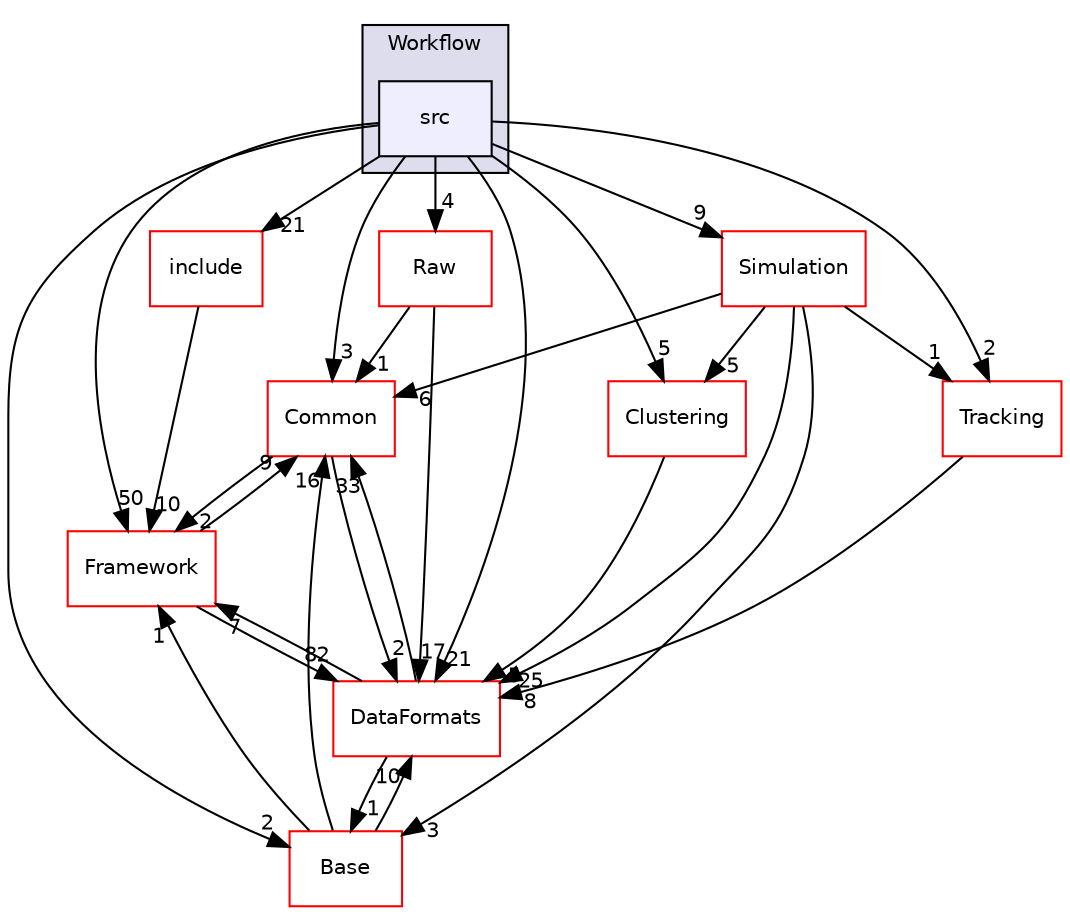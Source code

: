 digraph "/home/travis/build/AliceO2Group/AliceO2/Detectors/MUON/MID/Workflow/src" {
  bgcolor=transparent;
  compound=true
  node [ fontsize="10", fontname="Helvetica"];
  edge [ labelfontsize="10", labelfontname="Helvetica"];
  subgraph clusterdir_541a9f579a56d3c8f641580c9f97913d {
    graph [ bgcolor="#ddddee", pencolor="black", label="Workflow" fontname="Helvetica", fontsize="10", URL="dir_541a9f579a56d3c8f641580c9f97913d.html"]
  dir_d175ccbdd0bad50605561880a8518417 [shape=box, label="src", style="filled", fillcolor="#eeeeff", pencolor="black", URL="dir_d175ccbdd0bad50605561880a8518417.html"];
  }
  dir_4ab6b4cc6a7edbff49100e9123df213f [shape=box label="Common" color="red" URL="dir_4ab6b4cc6a7edbff49100e9123df213f.html"];
  dir_754f2fe7806627988f6bd801b7f2fe5b [shape=box label="Clustering" color="red" URL="dir_754f2fe7806627988f6bd801b7f2fe5b.html"];
  dir_37c90836491b695b472bf98d1be8336b [shape=box label="Base" color="red" URL="dir_37c90836491b695b472bf98d1be8336b.html"];
  dir_2bb5eb61d33140858f79122ad9ee2c7f [shape=box label="include" color="red" URL="dir_2bb5eb61d33140858f79122ad9ee2c7f.html"];
  dir_55bb03bc4479a61c5f6db133927cb48c [shape=box label="Raw" color="red" URL="dir_55bb03bc4479a61c5f6db133927cb48c.html"];
  dir_2810eaf0225063d73e08d8eeeb8a37b8 [shape=box label="Simulation" color="red" URL="dir_2810eaf0225063d73e08d8eeeb8a37b8.html"];
  dir_c6781640d5720511e35c6e7f87460ee7 [shape=box label="Tracking" color="red" URL="dir_c6781640d5720511e35c6e7f87460ee7.html"];
  dir_bcbb2cf9a3d3d83e5515c82071a07177 [shape=box label="Framework" color="red" URL="dir_bcbb2cf9a3d3d83e5515c82071a07177.html"];
  dir_2171f7ec022c5423887b07c69b2f5b48 [shape=box label="DataFormats" color="red" URL="dir_2171f7ec022c5423887b07c69b2f5b48.html"];
  dir_4ab6b4cc6a7edbff49100e9123df213f->dir_bcbb2cf9a3d3d83e5515c82071a07177 [headlabel="2", labeldistance=1.5 headhref="dir_000027_000013.html"];
  dir_4ab6b4cc6a7edbff49100e9123df213f->dir_2171f7ec022c5423887b07c69b2f5b48 [headlabel="2", labeldistance=1.5 headhref="dir_000027_000076.html"];
  dir_754f2fe7806627988f6bd801b7f2fe5b->dir_2171f7ec022c5423887b07c69b2f5b48 [headlabel="5", labeldistance=1.5 headhref="dir_000416_000076.html"];
  dir_37c90836491b695b472bf98d1be8336b->dir_4ab6b4cc6a7edbff49100e9123df213f [headlabel="16", labeldistance=1.5 headhref="dir_000276_000027.html"];
  dir_37c90836491b695b472bf98d1be8336b->dir_bcbb2cf9a3d3d83e5515c82071a07177 [headlabel="1", labeldistance=1.5 headhref="dir_000276_000013.html"];
  dir_37c90836491b695b472bf98d1be8336b->dir_2171f7ec022c5423887b07c69b2f5b48 [headlabel="10", labeldistance=1.5 headhref="dir_000276_000076.html"];
  dir_2bb5eb61d33140858f79122ad9ee2c7f->dir_bcbb2cf9a3d3d83e5515c82071a07177 [headlabel="10", labeldistance=1.5 headhref="dir_000380_000013.html"];
  dir_55bb03bc4479a61c5f6db133927cb48c->dir_4ab6b4cc6a7edbff49100e9123df213f [headlabel="1", labeldistance=1.5 headhref="dir_000419_000027.html"];
  dir_55bb03bc4479a61c5f6db133927cb48c->dir_2171f7ec022c5423887b07c69b2f5b48 [headlabel="17", labeldistance=1.5 headhref="dir_000419_000076.html"];
  dir_2810eaf0225063d73e08d8eeeb8a37b8->dir_4ab6b4cc6a7edbff49100e9123df213f [headlabel="6", labeldistance=1.5 headhref="dir_000181_000027.html"];
  dir_2810eaf0225063d73e08d8eeeb8a37b8->dir_754f2fe7806627988f6bd801b7f2fe5b [headlabel="5", labeldistance=1.5 headhref="dir_000181_000416.html"];
  dir_2810eaf0225063d73e08d8eeeb8a37b8->dir_37c90836491b695b472bf98d1be8336b [headlabel="3", labeldistance=1.5 headhref="dir_000181_000276.html"];
  dir_2810eaf0225063d73e08d8eeeb8a37b8->dir_c6781640d5720511e35c6e7f87460ee7 [headlabel="1", labeldistance=1.5 headhref="dir_000181_000494.html"];
  dir_2810eaf0225063d73e08d8eeeb8a37b8->dir_2171f7ec022c5423887b07c69b2f5b48 [headlabel="25", labeldistance=1.5 headhref="dir_000181_000076.html"];
  dir_c6781640d5720511e35c6e7f87460ee7->dir_2171f7ec022c5423887b07c69b2f5b48 [headlabel="8", labeldistance=1.5 headhref="dir_000494_000076.html"];
  dir_bcbb2cf9a3d3d83e5515c82071a07177->dir_4ab6b4cc6a7edbff49100e9123df213f [headlabel="9", labeldistance=1.5 headhref="dir_000013_000027.html"];
  dir_bcbb2cf9a3d3d83e5515c82071a07177->dir_2171f7ec022c5423887b07c69b2f5b48 [headlabel="82", labeldistance=1.5 headhref="dir_000013_000076.html"];
  dir_2171f7ec022c5423887b07c69b2f5b48->dir_4ab6b4cc6a7edbff49100e9123df213f [headlabel="33", labeldistance=1.5 headhref="dir_000076_000027.html"];
  dir_2171f7ec022c5423887b07c69b2f5b48->dir_37c90836491b695b472bf98d1be8336b [headlabel="1", labeldistance=1.5 headhref="dir_000076_000276.html"];
  dir_2171f7ec022c5423887b07c69b2f5b48->dir_bcbb2cf9a3d3d83e5515c82071a07177 [headlabel="7", labeldistance=1.5 headhref="dir_000076_000013.html"];
  dir_d175ccbdd0bad50605561880a8518417->dir_4ab6b4cc6a7edbff49100e9123df213f [headlabel="3", labeldistance=1.5 headhref="dir_000402_000027.html"];
  dir_d175ccbdd0bad50605561880a8518417->dir_754f2fe7806627988f6bd801b7f2fe5b [headlabel="5", labeldistance=1.5 headhref="dir_000402_000416.html"];
  dir_d175ccbdd0bad50605561880a8518417->dir_37c90836491b695b472bf98d1be8336b [headlabel="2", labeldistance=1.5 headhref="dir_000402_000276.html"];
  dir_d175ccbdd0bad50605561880a8518417->dir_2bb5eb61d33140858f79122ad9ee2c7f [headlabel="21", labeldistance=1.5 headhref="dir_000402_000380.html"];
  dir_d175ccbdd0bad50605561880a8518417->dir_55bb03bc4479a61c5f6db133927cb48c [headlabel="4", labeldistance=1.5 headhref="dir_000402_000419.html"];
  dir_d175ccbdd0bad50605561880a8518417->dir_2810eaf0225063d73e08d8eeeb8a37b8 [headlabel="9", labeldistance=1.5 headhref="dir_000402_000181.html"];
  dir_d175ccbdd0bad50605561880a8518417->dir_c6781640d5720511e35c6e7f87460ee7 [headlabel="2", labeldistance=1.5 headhref="dir_000402_000494.html"];
  dir_d175ccbdd0bad50605561880a8518417->dir_bcbb2cf9a3d3d83e5515c82071a07177 [headlabel="50", labeldistance=1.5 headhref="dir_000402_000013.html"];
  dir_d175ccbdd0bad50605561880a8518417->dir_2171f7ec022c5423887b07c69b2f5b48 [headlabel="21", labeldistance=1.5 headhref="dir_000402_000076.html"];
}

